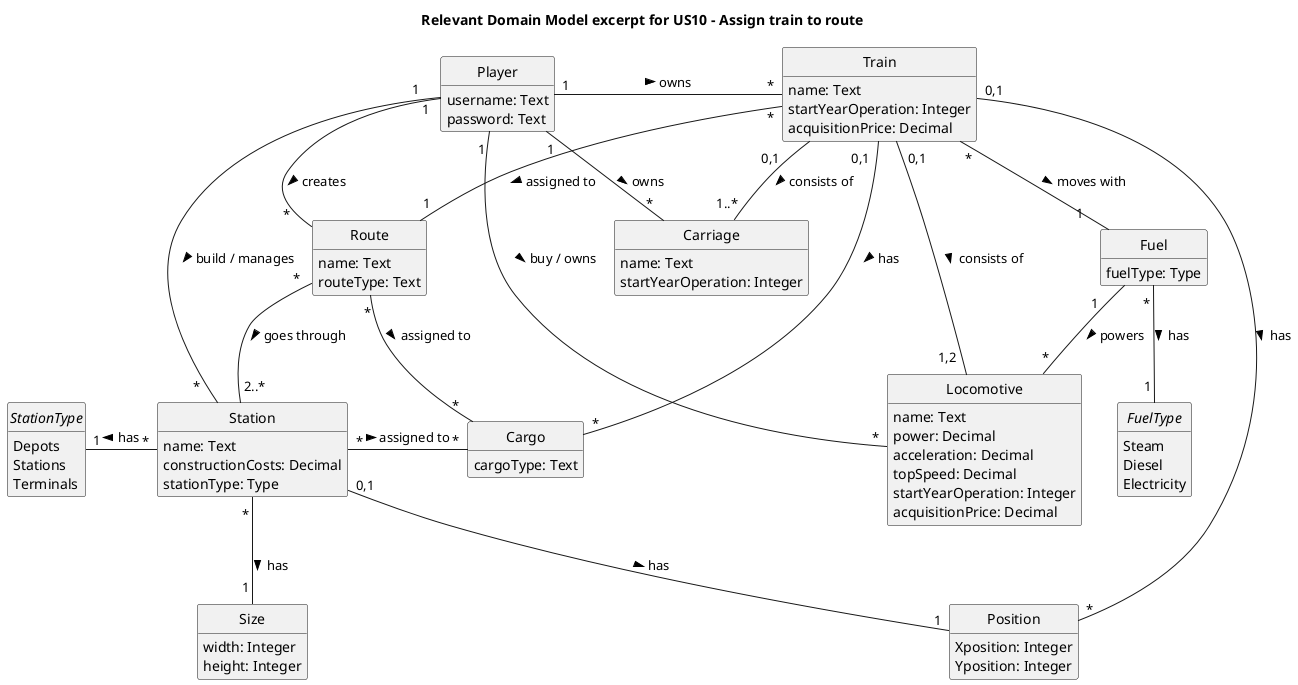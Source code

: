 @startuml
skinparam monochrome true
skinparam packageStyle rectangle
skinparam shadowing false
skinparam classAttributeIconSize 0
hide circle
hide methods

title Relevant Domain Model excerpt for US10 - Assign train to route

' ============= CLASS's =============

class Player {
    username: Text
    password: Text
}

class Train {
    name: Text
    startYearOperation: Integer
    acquisitionPrice: Decimal
}

class Locomotive {
    name: Text
    power: Decimal
    acceleration: Decimal
    topSpeed: Decimal
    startYearOperation: Integer
    acquisitionPrice: Decimal
}

class Carriage {
    name: Text
    startYearOperation: Integer
}

class Route {
    name: Text
    routeType: Text
}

class Cargo {
    cargoType: Text
}

class Fuel {
  fuelType: Type
}

class Station {
  name: Text
  constructionCosts: Decimal
  stationType: Type
}

class Size {
   width: Integer
   height: Integer
}

class Position {
   Xposition: Integer
   Yposition: Integer
}

' ============= INTERFACE's =============

interface FuelType {
    Steam
    Diesel
    Electricity
}

interface StationType {
    Depots
    Stations
    Terminals
}

' ============ RELATIONSHIP's ============

'Player connections
Player "1    " - " *   " Station : build / manages >
Player "1" - "*" Train : owns >
Player "1 " - " *    " Route : creates >
Player "1 " -- "*" Locomotive: buy / owns >
Player "1" -- "*" Carriage: owns >

'Train connections
Train "0,1  " -- "*" Cargo : has >
Train "*" -- "1    " Fuel : moves with >
Train "  0,1" -- "1,2  " Locomotive : consists of >
Train "0,1     " -- "1..*" Carriage : consists of >
Train "*" -- "1" Route : assigned to >
Train "0,1" -- "*" Position : has >

'route connections
Route "*" -- "*" Cargo : assigned to >
Route " * " -- " 2..* " Station : goes through >

'Fuel connections
Fuel " * " -- "1 " FuelType : has >
Fuel "1     " -- " *" Locomotive : powers >

'Station connections
Station "*" - "*" Cargo : assigned to >
Station "*" -left "1" StationType : has >
Station "0,1" -- "1" Position : has >
Station " * " -- "1 " Size : has >

@enduml